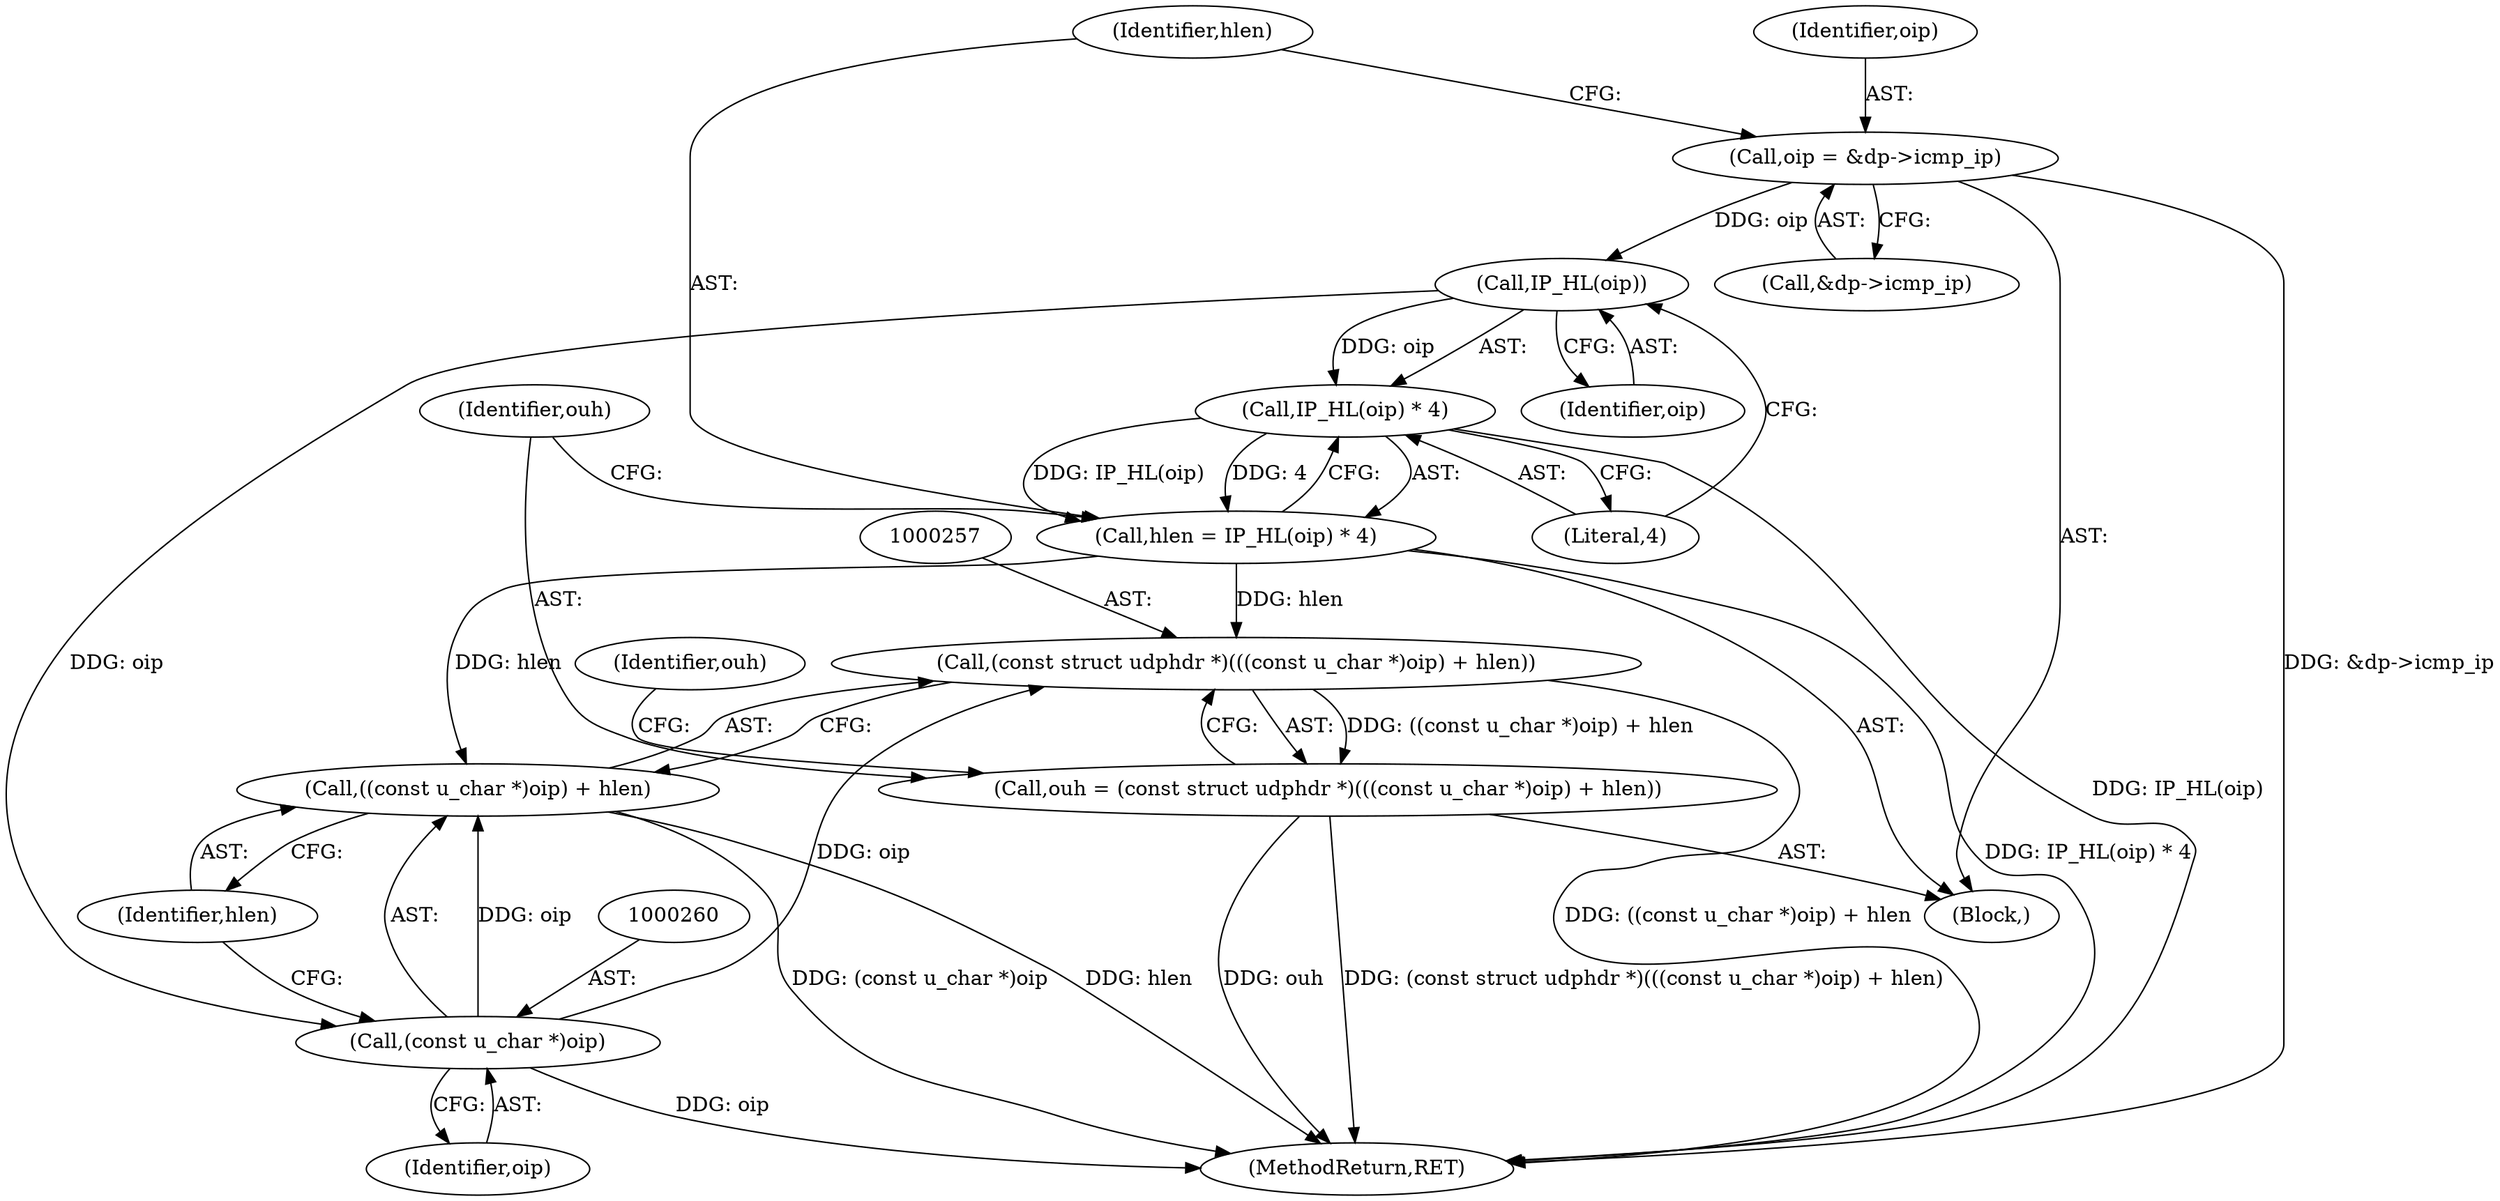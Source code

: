 digraph "0_tcpdump_2b62d1dda41590db29368ec7ba5f4faf3464765a@pointer" {
"1000251" [label="(Call,IP_HL(oip))"];
"1000242" [label="(Call,oip = &dp->icmp_ip)"];
"1000250" [label="(Call,IP_HL(oip) * 4)"];
"1000248" [label="(Call,hlen = IP_HL(oip) * 4)"];
"1000256" [label="(Call,(const struct udphdr *)(((const u_char *)oip) + hlen))"];
"1000254" [label="(Call,ouh = (const struct udphdr *)(((const u_char *)oip) + hlen))"];
"1000258" [label="(Call,((const u_char *)oip) + hlen)"];
"1000259" [label="(Call,(const u_char *)oip)"];
"1000249" [label="(Identifier,hlen)"];
"1000256" [label="(Call,(const struct udphdr *)(((const u_char *)oip) + hlen))"];
"1000242" [label="(Call,oip = &dp->icmp_ip)"];
"1000265" [label="(Identifier,ouh)"];
"1000258" [label="(Call,((const u_char *)oip) + hlen)"];
"1000244" [label="(Call,&dp->icmp_ip)"];
"1000206" [label="(Block,)"];
"1000248" [label="(Call,hlen = IP_HL(oip) * 4)"];
"1000250" [label="(Call,IP_HL(oip) * 4)"];
"1000261" [label="(Identifier,oip)"];
"1000243" [label="(Identifier,oip)"];
"1000253" [label="(Literal,4)"];
"1000252" [label="(Identifier,oip)"];
"1000255" [label="(Identifier,ouh)"];
"1000259" [label="(Call,(const u_char *)oip)"];
"1000254" [label="(Call,ouh = (const struct udphdr *)(((const u_char *)oip) + hlen))"];
"1001260" [label="(MethodReturn,RET)"];
"1000251" [label="(Call,IP_HL(oip))"];
"1000262" [label="(Identifier,hlen)"];
"1000251" -> "1000250"  [label="AST: "];
"1000251" -> "1000252"  [label="CFG: "];
"1000252" -> "1000251"  [label="AST: "];
"1000253" -> "1000251"  [label="CFG: "];
"1000251" -> "1000250"  [label="DDG: oip"];
"1000242" -> "1000251"  [label="DDG: oip"];
"1000251" -> "1000259"  [label="DDG: oip"];
"1000242" -> "1000206"  [label="AST: "];
"1000242" -> "1000244"  [label="CFG: "];
"1000243" -> "1000242"  [label="AST: "];
"1000244" -> "1000242"  [label="AST: "];
"1000249" -> "1000242"  [label="CFG: "];
"1000242" -> "1001260"  [label="DDG: &dp->icmp_ip"];
"1000250" -> "1000248"  [label="AST: "];
"1000250" -> "1000253"  [label="CFG: "];
"1000253" -> "1000250"  [label="AST: "];
"1000248" -> "1000250"  [label="CFG: "];
"1000250" -> "1001260"  [label="DDG: IP_HL(oip)"];
"1000250" -> "1000248"  [label="DDG: IP_HL(oip)"];
"1000250" -> "1000248"  [label="DDG: 4"];
"1000248" -> "1000206"  [label="AST: "];
"1000249" -> "1000248"  [label="AST: "];
"1000255" -> "1000248"  [label="CFG: "];
"1000248" -> "1001260"  [label="DDG: IP_HL(oip) * 4"];
"1000248" -> "1000256"  [label="DDG: hlen"];
"1000248" -> "1000258"  [label="DDG: hlen"];
"1000256" -> "1000254"  [label="AST: "];
"1000256" -> "1000258"  [label="CFG: "];
"1000257" -> "1000256"  [label="AST: "];
"1000258" -> "1000256"  [label="AST: "];
"1000254" -> "1000256"  [label="CFG: "];
"1000256" -> "1001260"  [label="DDG: ((const u_char *)oip) + hlen"];
"1000256" -> "1000254"  [label="DDG: ((const u_char *)oip) + hlen"];
"1000259" -> "1000256"  [label="DDG: oip"];
"1000254" -> "1000206"  [label="AST: "];
"1000255" -> "1000254"  [label="AST: "];
"1000265" -> "1000254"  [label="CFG: "];
"1000254" -> "1001260"  [label="DDG: ouh"];
"1000254" -> "1001260"  [label="DDG: (const struct udphdr *)(((const u_char *)oip) + hlen)"];
"1000258" -> "1000262"  [label="CFG: "];
"1000259" -> "1000258"  [label="AST: "];
"1000262" -> "1000258"  [label="AST: "];
"1000258" -> "1001260"  [label="DDG: (const u_char *)oip"];
"1000258" -> "1001260"  [label="DDG: hlen"];
"1000259" -> "1000258"  [label="DDG: oip"];
"1000259" -> "1000261"  [label="CFG: "];
"1000260" -> "1000259"  [label="AST: "];
"1000261" -> "1000259"  [label="AST: "];
"1000262" -> "1000259"  [label="CFG: "];
"1000259" -> "1001260"  [label="DDG: oip"];
}
